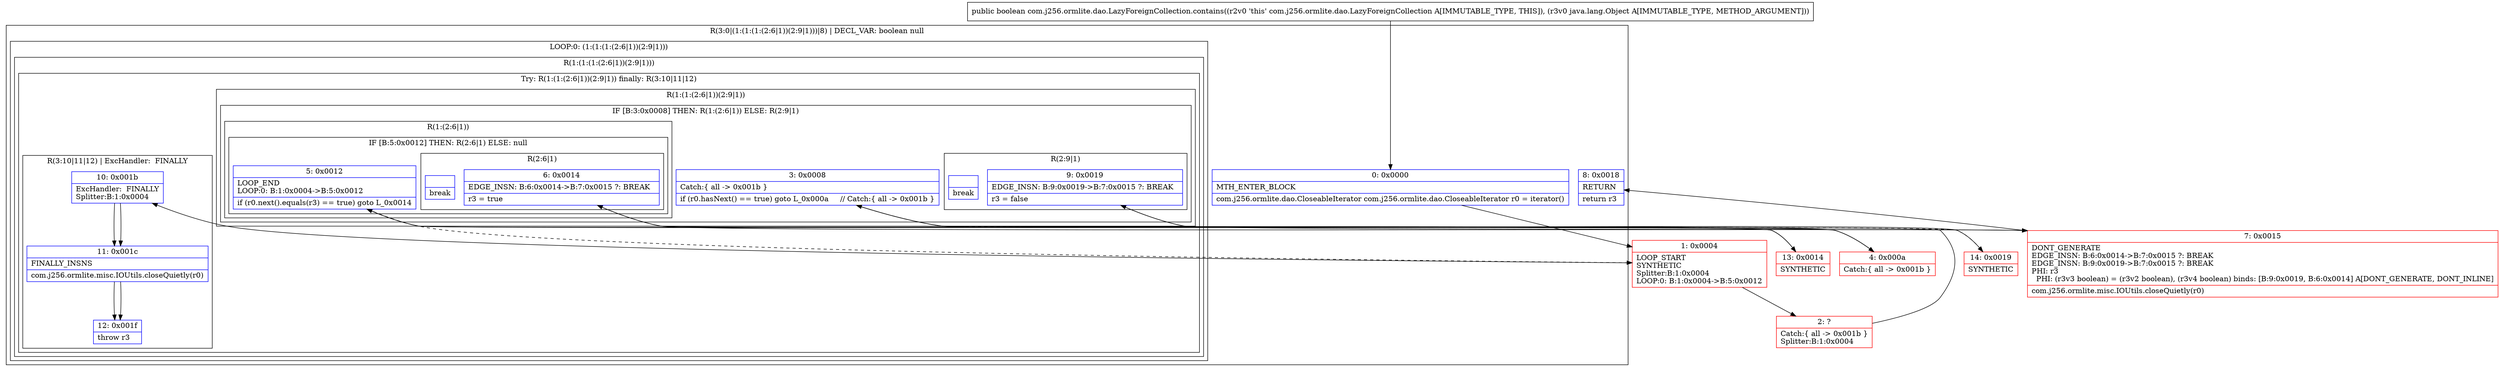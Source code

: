 digraph "CFG forcom.j256.ormlite.dao.LazyForeignCollection.contains(Ljava\/lang\/Object;)Z" {
subgraph cluster_Region_1455262835 {
label = "R(3:0|(1:(1:(1:(2:6|1))(2:9|1)))|8) | DECL_VAR: boolean null\l";
node [shape=record,color=blue];
Node_0 [shape=record,label="{0\:\ 0x0000|MTH_ENTER_BLOCK\l|com.j256.ormlite.dao.CloseableIterator com.j256.ormlite.dao.CloseableIterator r0 = iterator()\l}"];
subgraph cluster_LoopRegion_144642584 {
label = "LOOP:0: (1:(1:(1:(2:6|1))(2:9|1)))";
node [shape=record,color=blue];
subgraph cluster_Region_1874290875 {
label = "R(1:(1:(1:(2:6|1))(2:9|1)))";
node [shape=record,color=blue];
subgraph cluster_TryCatchRegion_517190190 {
label = "Try: R(1:(1:(2:6|1))(2:9|1)) finally: R(3:10|11|12)";
node [shape=record,color=blue];
subgraph cluster_Region_226302441 {
label = "R(1:(1:(2:6|1))(2:9|1))";
node [shape=record,color=blue];
subgraph cluster_IfRegion_463539306 {
label = "IF [B:3:0x0008] THEN: R(1:(2:6|1)) ELSE: R(2:9|1)";
node [shape=record,color=blue];
Node_3 [shape=record,label="{3\:\ 0x0008|Catch:\{ all \-\> 0x001b \}\l|if (r0.hasNext() == true) goto L_0x000a     \/\/ Catch:\{ all \-\> 0x001b \}\l}"];
subgraph cluster_Region_2105722252 {
label = "R(1:(2:6|1))";
node [shape=record,color=blue];
subgraph cluster_IfRegion_1236744062 {
label = "IF [B:5:0x0012] THEN: R(2:6|1) ELSE: null";
node [shape=record,color=blue];
Node_5 [shape=record,label="{5\:\ 0x0012|LOOP_END\lLOOP:0: B:1:0x0004\-\>B:5:0x0012\l|if (r0.next().equals(r3) == true) goto L_0x0014\l}"];
subgraph cluster_Region_1688368533 {
label = "R(2:6|1)";
node [shape=record,color=blue];
Node_6 [shape=record,label="{6\:\ 0x0014|EDGE_INSN: B:6:0x0014\-\>B:7:0x0015 ?: BREAK  \l|r3 = true\l}"];
Node_InsnContainer_698652727 [shape=record,label="{|break\l}"];
}
}
}
subgraph cluster_Region_2012472669 {
label = "R(2:9|1)";
node [shape=record,color=blue];
Node_9 [shape=record,label="{9\:\ 0x0019|EDGE_INSN: B:9:0x0019\-\>B:7:0x0015 ?: BREAK  \l|r3 = false\l}"];
Node_InsnContainer_719658479 [shape=record,label="{|break\l}"];
}
}
}
subgraph cluster_Region_1301755528 {
label = "R(3:10|11|12) | ExcHandler:  FINALLY\l";
node [shape=record,color=blue];
Node_10 [shape=record,label="{10\:\ 0x001b|ExcHandler:  FINALLY\lSplitter:B:1:0x0004\l}"];
Node_11 [shape=record,label="{11\:\ 0x001c|FINALLY_INSNS\l|com.j256.ormlite.misc.IOUtils.closeQuietly(r0)\l}"];
Node_12 [shape=record,label="{12\:\ 0x001f|throw r3\l}"];
}
}
}
}
Node_8 [shape=record,label="{8\:\ 0x0018|RETURN\l|return r3\l}"];
}
subgraph cluster_Region_1301755528 {
label = "R(3:10|11|12) | ExcHandler:  FINALLY\l";
node [shape=record,color=blue];
Node_10 [shape=record,label="{10\:\ 0x001b|ExcHandler:  FINALLY\lSplitter:B:1:0x0004\l}"];
Node_11 [shape=record,label="{11\:\ 0x001c|FINALLY_INSNS\l|com.j256.ormlite.misc.IOUtils.closeQuietly(r0)\l}"];
Node_12 [shape=record,label="{12\:\ 0x001f|throw r3\l}"];
}
Node_1 [shape=record,color=red,label="{1\:\ 0x0004|LOOP_START\lSYNTHETIC\lSplitter:B:1:0x0004\lLOOP:0: B:1:0x0004\-\>B:5:0x0012\l}"];
Node_2 [shape=record,color=red,label="{2\:\ ?|Catch:\{ all \-\> 0x001b \}\lSplitter:B:1:0x0004\l}"];
Node_4 [shape=record,color=red,label="{4\:\ 0x000a|Catch:\{ all \-\> 0x001b \}\l}"];
Node_7 [shape=record,color=red,label="{7\:\ 0x0015|DONT_GENERATE\lEDGE_INSN: B:6:0x0014\-\>B:7:0x0015 ?: BREAK  \lEDGE_INSN: B:9:0x0019\-\>B:7:0x0015 ?: BREAK  \lPHI: r3 \l  PHI: (r3v3 boolean) = (r3v2 boolean), (r3v4 boolean) binds: [B:9:0x0019, B:6:0x0014] A[DONT_GENERATE, DONT_INLINE]\l|com.j256.ormlite.misc.IOUtils.closeQuietly(r0)\l}"];
Node_13 [shape=record,color=red,label="{13\:\ 0x0014|SYNTHETIC\l}"];
Node_14 [shape=record,color=red,label="{14\:\ 0x0019|SYNTHETIC\l}"];
MethodNode[shape=record,label="{public boolean com.j256.ormlite.dao.LazyForeignCollection.contains((r2v0 'this' com.j256.ormlite.dao.LazyForeignCollection A[IMMUTABLE_TYPE, THIS]), (r3v0 java.lang.Object A[IMMUTABLE_TYPE, METHOD_ARGUMENT])) }"];
MethodNode -> Node_0;
Node_0 -> Node_1;
Node_3 -> Node_4;
Node_3 -> Node_14[style=dashed];
Node_5 -> Node_1[style=dashed];
Node_5 -> Node_13;
Node_6 -> Node_7;
Node_9 -> Node_7;
Node_10 -> Node_11;
Node_11 -> Node_12;
Node_10 -> Node_11;
Node_11 -> Node_12;
Node_1 -> Node_2;
Node_1 -> Node_10;
Node_2 -> Node_3;
Node_4 -> Node_5;
Node_7 -> Node_8;
Node_13 -> Node_6;
Node_14 -> Node_9;
}

